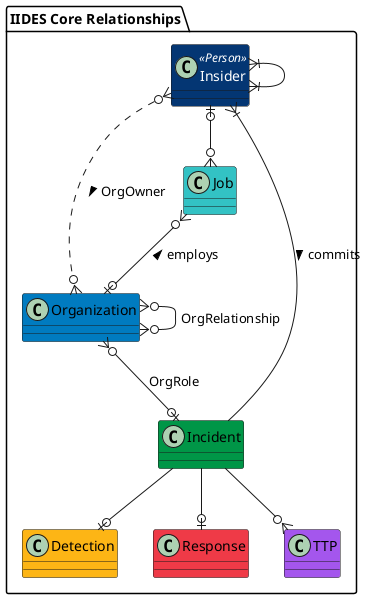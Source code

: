 @startuml IIDES_Core
package "IIDES Core Relationships" #FFF {

    class Insider <<Person>> #043673;text:white {}
    class Organization #007BC0 {}
    class Incident #009647 {}
    class Job #33c2C4 {}
    class Detection #FDB515 {}
    class Response #EF3A47 {}
    class TTP #A456ED {}

    Incident --|{ Insider : commits <
    Job }o--o| Organization : employs <
    Insider |o--o{ Job
    Organization }o--o| Incident : OrgRole
    Organization }o--o{ Organization : OrgRelationship
    Insider }o..o{ Organization : OrgOwner >
    Insider }|--|{ Insider
    Incident --o| Detection
    Incident --o| Response
    Incident --o{ TTP
}
@enduml